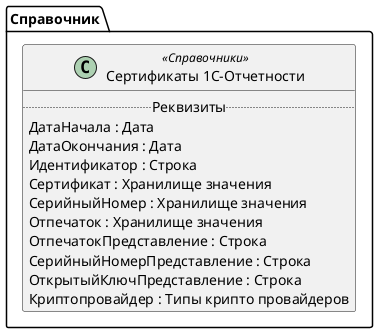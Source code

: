 ﻿@startuml Сертификаты1СОтчетности
'!include templates.wsd
'..\include templates.wsd
class Справочник.Сертификаты1СОтчетности as "Сертификаты 1С-Отчетности" <<Справочники>>
{
..Реквизиты..
ДатаНачала : Дата
ДатаОкончания : Дата
Идентификатор : Строка
Сертификат : Хранилище значения
СерийныйНомер : Хранилище значения
Отпечаток : Хранилище значения
ОтпечатокПредставление : Строка
СерийныйНомерПредставление : Строка
ОткрытыйКлючПредставление : Строка
Криптопровайдер : Типы крипто провайдеров
}
@enduml
